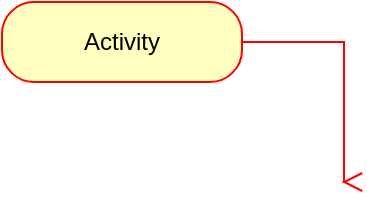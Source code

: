 <mxfile version="24.4.2" type="github">
  <diagram name="Page-1" id="TgnUzE_jZd39wisrXpTl">
    <mxGraphModel dx="1063" dy="895" grid="1" gridSize="10" guides="1" tooltips="1" connect="1" arrows="1" fold="1" page="1" pageScale="1" pageWidth="850" pageHeight="1100" math="0" shadow="0">
      <root>
        <mxCell id="0" />
        <mxCell id="1" parent="0" />
        <mxCell id="vd6EpCbkof6pV_SbjUW7-1" value="Activity" style="rounded=1;whiteSpace=wrap;html=1;arcSize=40;fontColor=#000000;fillColor=#ffffc0;strokeColor=#ff0000;" vertex="1" parent="1">
          <mxGeometry x="360" y="410" width="120" height="40" as="geometry" />
        </mxCell>
        <mxCell id="vd6EpCbkof6pV_SbjUW7-2" value="" style="edgeStyle=orthogonalEdgeStyle;html=1;verticalAlign=bottom;endArrow=open;endSize=8;strokeColor=#ff0000;rounded=0;" edge="1" source="vd6EpCbkof6pV_SbjUW7-1" parent="1">
          <mxGeometry relative="1" as="geometry">
            <mxPoint x="530" y="500" as="targetPoint" />
            <Array as="points">
              <mxPoint x="531" y="430" />
            </Array>
          </mxGeometry>
        </mxCell>
      </root>
    </mxGraphModel>
  </diagram>
</mxfile>
